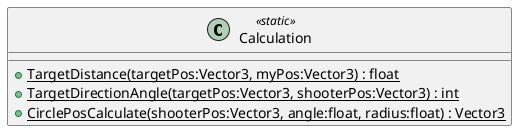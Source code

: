 @startuml
class Calculation <<static>> {
    + {static} TargetDistance(targetPos:Vector3, myPos:Vector3) : float
    + {static} TargetDirectionAngle(targetPos:Vector3, shooterPos:Vector3) : int
    + {static} CirclePosCalculate(shooterPos:Vector3, angle:float, radius:float) : Vector3
}
@enduml
